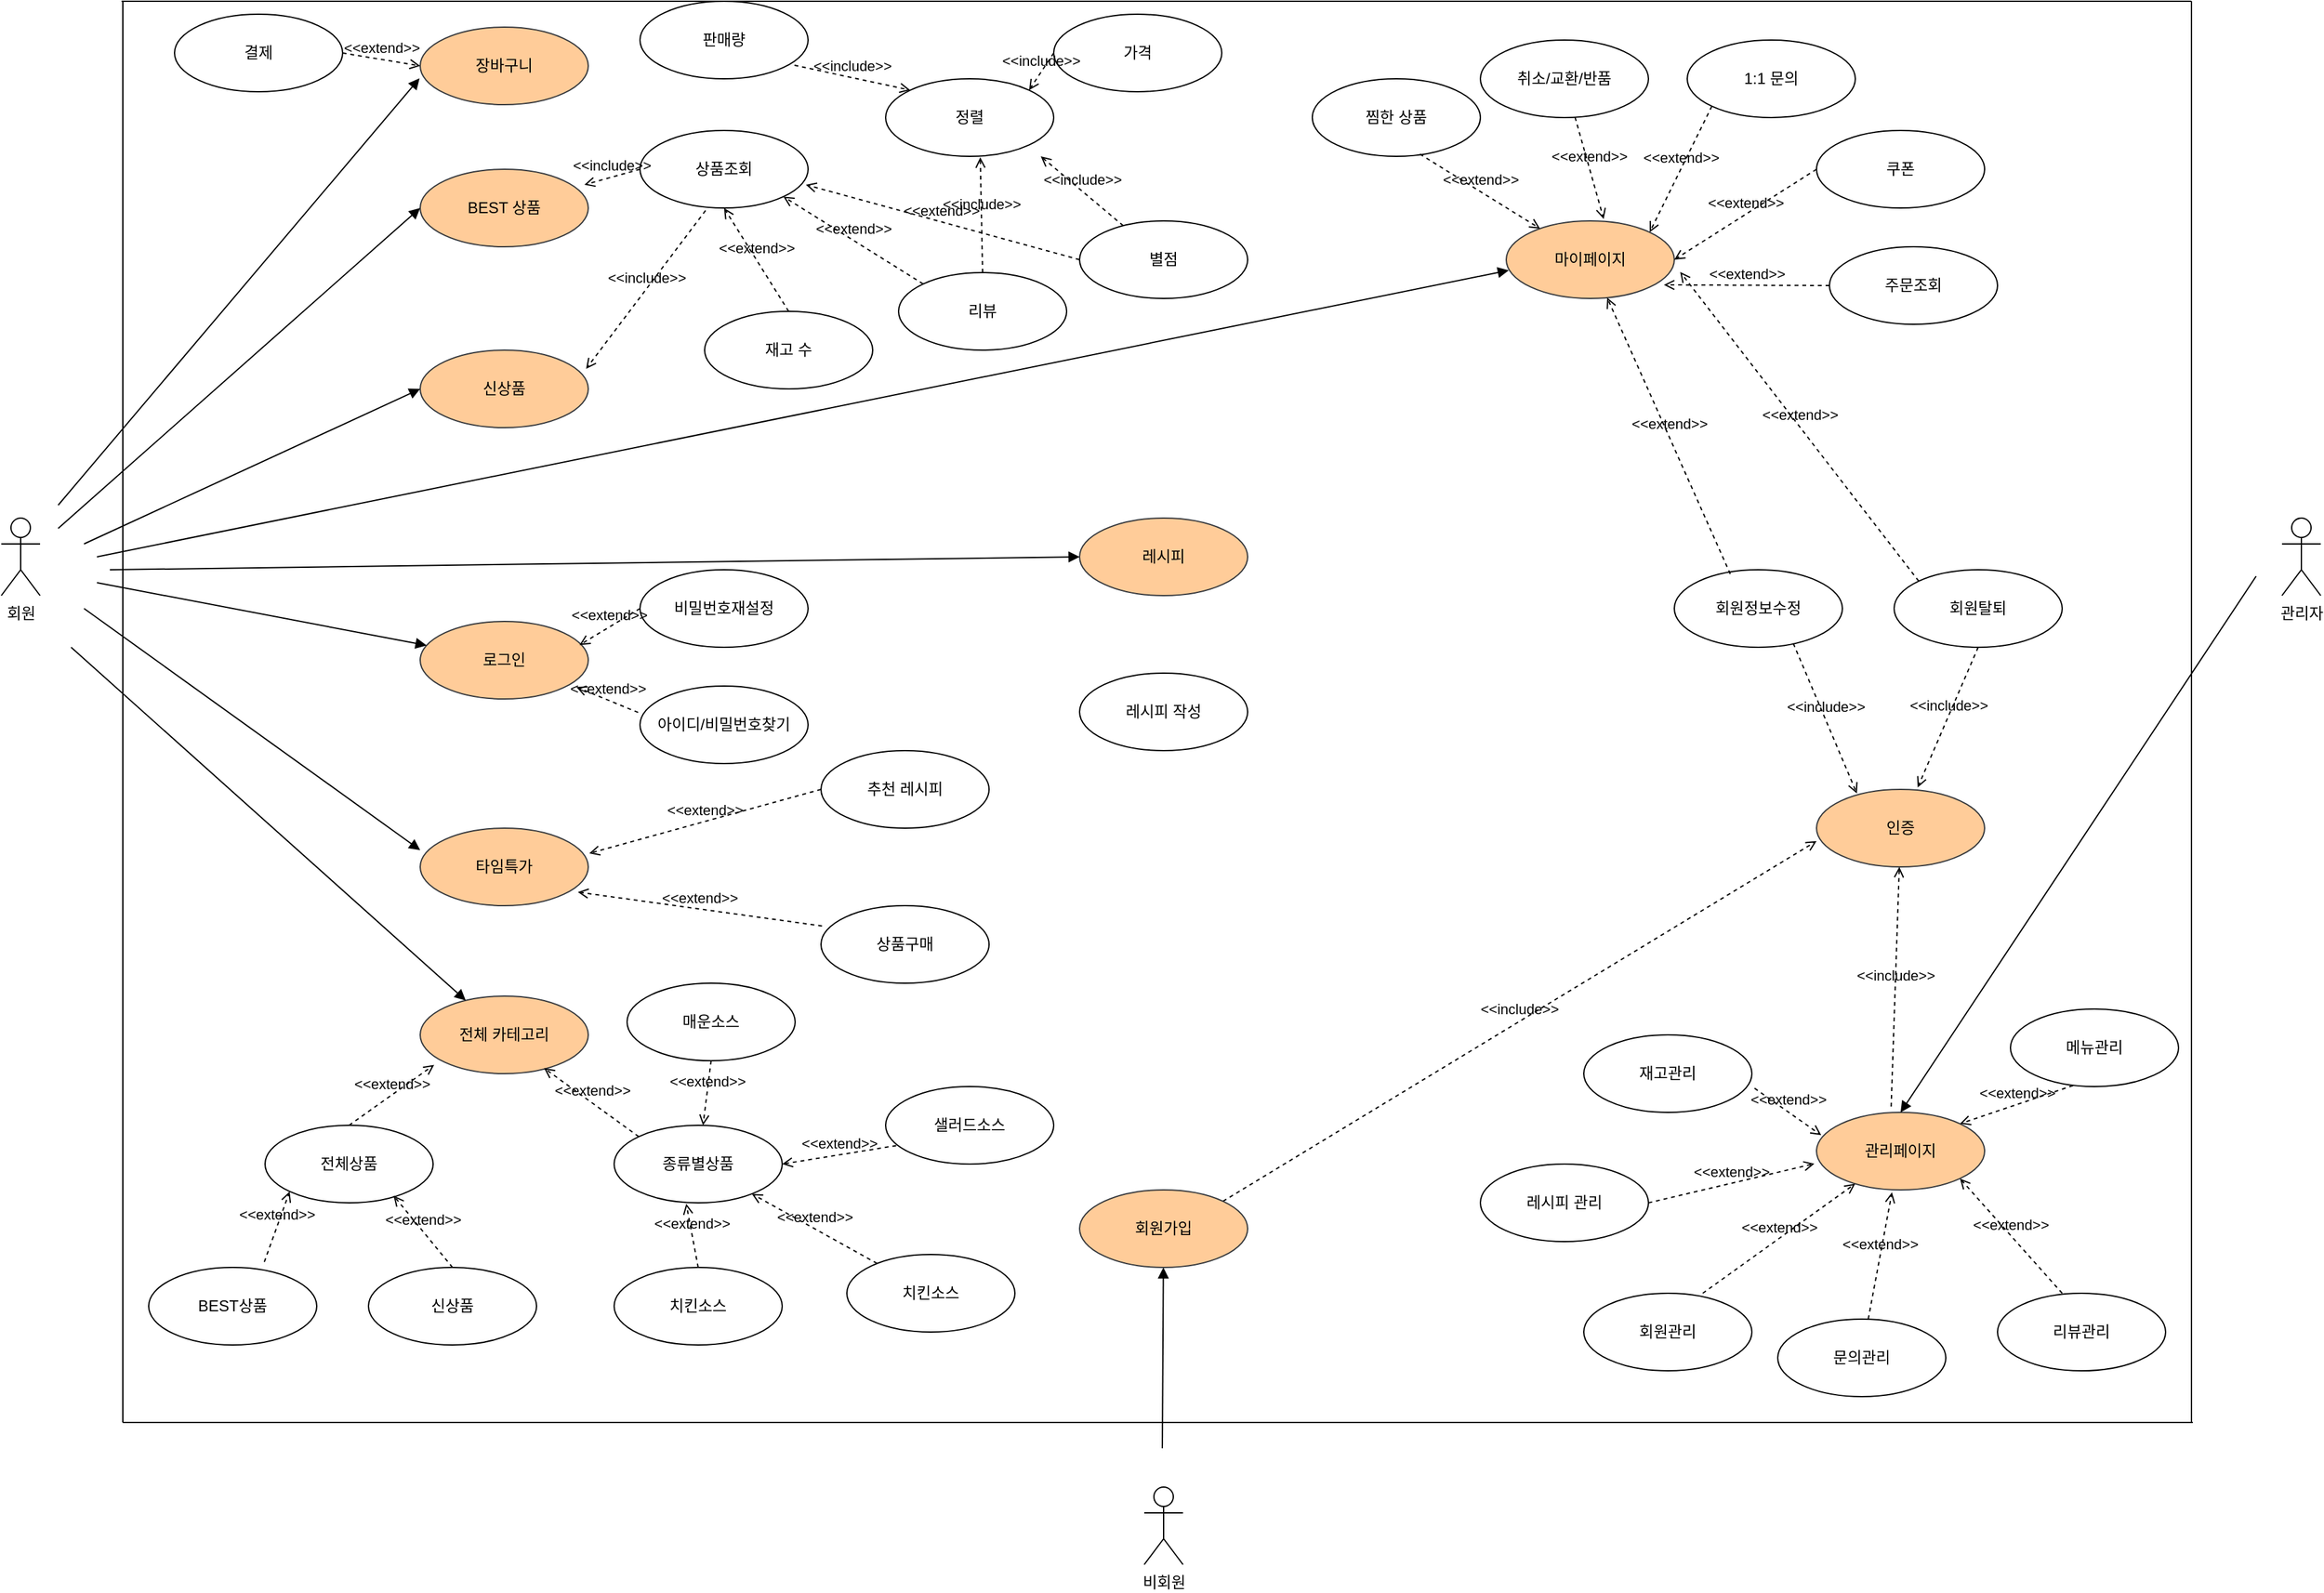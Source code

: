 <mxfile version="23.1.5" type="github">
  <diagram name="페이지-1" id="9ob2D2m0oYJiq9KtMYp7">
    <mxGraphModel dx="2093" dy="933" grid="1" gridSize="10" guides="1" tooltips="1" connect="1" arrows="1" fold="1" page="1" pageScale="1" pageWidth="2339" pageHeight="3300" math="0" shadow="0">
      <root>
        <mxCell id="0" />
        <mxCell id="1" parent="0" />
        <mxCell id="CmiY-KdzdTDGeGZKOpqu-1" value="회원&lt;div&gt;&lt;br/&gt;&lt;/div&gt;" style="shape=umlActor;verticalLabelPosition=bottom;verticalAlign=top;html=1;outlineConnect=0;" parent="1" vertex="1">
          <mxGeometry x="146" y="550" width="30" height="60" as="geometry" />
        </mxCell>
        <mxCell id="CmiY-KdzdTDGeGZKOpqu-4" value="관리자" style="shape=umlActor;verticalLabelPosition=bottom;verticalAlign=top;html=1;outlineConnect=0;" parent="1" vertex="1">
          <mxGeometry x="1910" y="550" width="30" height="60" as="geometry" />
        </mxCell>
        <mxCell id="CmiY-KdzdTDGeGZKOpqu-15" value="로그인" style="ellipse;whiteSpace=wrap;html=1;fillColor=#ffcc99;strokeColor=#36393d;" parent="1" vertex="1">
          <mxGeometry x="470" y="630" width="130" height="60" as="geometry" />
        </mxCell>
        <mxCell id="CmiY-KdzdTDGeGZKOpqu-17" value="타임특가" style="ellipse;whiteSpace=wrap;html=1;fillColor=#ffcc99;strokeColor=#36393d;" parent="1" vertex="1">
          <mxGeometry x="470" y="790" width="130" height="60" as="geometry" />
        </mxCell>
        <mxCell id="CmiY-KdzdTDGeGZKOpqu-18" value="전체 카테고리" style="ellipse;whiteSpace=wrap;html=1;fillColor=#ffcc99;strokeColor=#36393d;" parent="1" vertex="1">
          <mxGeometry x="470" y="920" width="130" height="60" as="geometry" />
        </mxCell>
        <mxCell id="CmiY-KdzdTDGeGZKOpqu-19" value="BEST 상품" style="ellipse;whiteSpace=wrap;html=1;fillColor=#ffcc99;strokeColor=#36393d;" parent="1" vertex="1">
          <mxGeometry x="470" y="280" width="130" height="60" as="geometry" />
        </mxCell>
        <mxCell id="CmiY-KdzdTDGeGZKOpqu-20" value="신상품" style="ellipse;whiteSpace=wrap;html=1;fillColor=#ffcc99;strokeColor=#36393d;" parent="1" vertex="1">
          <mxGeometry x="470" y="420" width="130" height="60" as="geometry" />
        </mxCell>
        <mxCell id="CmiY-KdzdTDGeGZKOpqu-23" value="아이디/비밀번호찾기" style="ellipse;whiteSpace=wrap;html=1;" parent="1" vertex="1">
          <mxGeometry x="640" y="680" width="130" height="60" as="geometry" />
        </mxCell>
        <mxCell id="CmiY-KdzdTDGeGZKOpqu-25" value="비밀번호재설정" style="ellipse;whiteSpace=wrap;html=1;" parent="1" vertex="1">
          <mxGeometry x="640" y="590" width="130" height="60" as="geometry" />
        </mxCell>
        <mxCell id="CmiY-KdzdTDGeGZKOpqu-29" value="" style="endArrow=none;html=1;rounded=0;" parent="1" edge="1">
          <mxGeometry width="50" height="50" relative="1" as="geometry">
            <mxPoint x="240" y="1250" as="sourcePoint" />
            <mxPoint x="240" y="150" as="targetPoint" />
          </mxGeometry>
        </mxCell>
        <mxCell id="CmiY-KdzdTDGeGZKOpqu-30" value="" style="endArrow=none;html=1;rounded=0;" parent="1" edge="1">
          <mxGeometry width="50" height="50" relative="1" as="geometry">
            <mxPoint x="239" y="150" as="sourcePoint" />
            <mxPoint x="1840" y="150" as="targetPoint" />
          </mxGeometry>
        </mxCell>
        <mxCell id="CmiY-KdzdTDGeGZKOpqu-31" value="" style="endArrow=none;html=1;rounded=0;" parent="1" edge="1">
          <mxGeometry width="50" height="50" relative="1" as="geometry">
            <mxPoint x="240" y="1250" as="sourcePoint" />
            <mxPoint x="1841" y="1250" as="targetPoint" />
          </mxGeometry>
        </mxCell>
        <mxCell id="CmiY-KdzdTDGeGZKOpqu-32" value="" style="endArrow=none;html=1;rounded=0;" parent="1" edge="1">
          <mxGeometry width="50" height="50" relative="1" as="geometry">
            <mxPoint x="1840" y="1250" as="sourcePoint" />
            <mxPoint x="1840" y="150" as="targetPoint" />
          </mxGeometry>
        </mxCell>
        <mxCell id="CmiY-KdzdTDGeGZKOpqu-44" value="" style="html=1;verticalAlign=bottom;labelBackgroundColor=none;endArrow=block;endFill=1;rounded=0;" parent="1" target="CmiY-KdzdTDGeGZKOpqu-15" edge="1">
          <mxGeometry width="160" relative="1" as="geometry">
            <mxPoint x="220" y="600" as="sourcePoint" />
            <mxPoint x="336" y="579.41" as="targetPoint" />
          </mxGeometry>
        </mxCell>
        <mxCell id="CmiY-KdzdTDGeGZKOpqu-45" value="&amp;lt;&amp;lt;extend&amp;gt;&amp;gt;" style="html=1;verticalAlign=bottom;labelBackgroundColor=none;endArrow=open;endFill=0;dashed=1;rounded=0;entryX=0.948;entryY=0.304;entryDx=0;entryDy=0;exitX=0;exitY=0.5;exitDx=0;exitDy=0;entryPerimeter=0;" parent="1" source="CmiY-KdzdTDGeGZKOpqu-25" target="CmiY-KdzdTDGeGZKOpqu-15" edge="1">
          <mxGeometry width="160" relative="1" as="geometry">
            <mxPoint x="730" y="560" as="sourcePoint" />
            <mxPoint x="600" y="450" as="targetPoint" />
          </mxGeometry>
        </mxCell>
        <mxCell id="CmiY-KdzdTDGeGZKOpqu-46" value="&amp;lt;&amp;lt;extend&amp;gt;&amp;gt;" style="html=1;verticalAlign=bottom;labelBackgroundColor=none;endArrow=open;endFill=0;dashed=1;rounded=0;exitX=-0.011;exitY=0.341;exitDx=0;exitDy=0;exitPerimeter=0;entryX=0.929;entryY=0.846;entryDx=0;entryDy=0;entryPerimeter=0;" parent="1" source="CmiY-KdzdTDGeGZKOpqu-23" target="CmiY-KdzdTDGeGZKOpqu-15" edge="1">
          <mxGeometry width="160" relative="1" as="geometry">
            <mxPoint x="770" y="610" as="sourcePoint" />
            <mxPoint x="600" y="600" as="targetPoint" />
          </mxGeometry>
        </mxCell>
        <mxCell id="CmiY-KdzdTDGeGZKOpqu-47" value="비회원" style="shape=umlActor;verticalLabelPosition=bottom;verticalAlign=top;html=1;outlineConnect=0;" parent="1" vertex="1">
          <mxGeometry x="1030" y="1300" width="30" height="60" as="geometry" />
        </mxCell>
        <mxCell id="CmiY-KdzdTDGeGZKOpqu-51" value="" style="html=1;verticalAlign=bottom;labelBackgroundColor=none;endArrow=block;endFill=1;rounded=0;" parent="1" edge="1" source="CmiY-KdzdTDGeGZKOpqu-14">
          <mxGeometry width="160" relative="1" as="geometry">
            <mxPoint x="1044" y="1270" as="sourcePoint" />
            <mxPoint x="1044" y="1080" as="targetPoint" />
          </mxGeometry>
        </mxCell>
        <mxCell id="CmiY-KdzdTDGeGZKOpqu-52" value="" style="html=1;verticalAlign=bottom;labelBackgroundColor=none;endArrow=block;endFill=1;rounded=0;" parent="1" target="CmiY-KdzdTDGeGZKOpqu-18" edge="1">
          <mxGeometry width="160" relative="1" as="geometry">
            <mxPoint x="200" y="650" as="sourcePoint" />
            <mxPoint x="400" y="610" as="targetPoint" />
          </mxGeometry>
        </mxCell>
        <mxCell id="CmiY-KdzdTDGeGZKOpqu-53" value="신상품" style="ellipse;whiteSpace=wrap;html=1;" parent="1" vertex="1">
          <mxGeometry x="430" y="1130" width="130" height="60" as="geometry" />
        </mxCell>
        <mxCell id="CmiY-KdzdTDGeGZKOpqu-55" value="종류별상품" style="ellipse;whiteSpace=wrap;html=1;" parent="1" vertex="1">
          <mxGeometry x="620" y="1020" width="130" height="60" as="geometry" />
        </mxCell>
        <mxCell id="CmiY-KdzdTDGeGZKOpqu-56" value="전체상품" style="ellipse;whiteSpace=wrap;html=1;" parent="1" vertex="1">
          <mxGeometry x="350" y="1020" width="130" height="60" as="geometry" />
        </mxCell>
        <mxCell id="CmiY-KdzdTDGeGZKOpqu-57" value="BEST상품" style="ellipse;whiteSpace=wrap;html=1;" parent="1" vertex="1">
          <mxGeometry x="260" y="1130" width="130" height="60" as="geometry" />
        </mxCell>
        <mxCell id="CmiY-KdzdTDGeGZKOpqu-69" value="매운소스" style="ellipse;whiteSpace=wrap;html=1;" parent="1" vertex="1">
          <mxGeometry x="630" y="910" width="130" height="60" as="geometry" />
        </mxCell>
        <mxCell id="CmiY-KdzdTDGeGZKOpqu-70" value="샐러드소스" style="ellipse;whiteSpace=wrap;html=1;" parent="1" vertex="1">
          <mxGeometry x="830" y="990" width="130" height="60" as="geometry" />
        </mxCell>
        <mxCell id="CmiY-KdzdTDGeGZKOpqu-71" value="치킨소스" style="ellipse;whiteSpace=wrap;html=1;" parent="1" vertex="1">
          <mxGeometry x="620" y="1130" width="130" height="60" as="geometry" />
        </mxCell>
        <mxCell id="CmiY-KdzdTDGeGZKOpqu-76" value="레시피" style="ellipse;whiteSpace=wrap;html=1;fillColor=#ffcc99;strokeColor=#36393d;" parent="1" vertex="1">
          <mxGeometry x="980" y="550" width="130" height="60" as="geometry" />
        </mxCell>
        <mxCell id="CmiY-KdzdTDGeGZKOpqu-77" value="장바구니" style="ellipse;whiteSpace=wrap;html=1;fillColor=#ffcc99;strokeColor=#36393d;" parent="1" vertex="1">
          <mxGeometry x="470" y="170" width="130" height="60" as="geometry" />
        </mxCell>
        <mxCell id="CmiY-KdzdTDGeGZKOpqu-78" value="관리페이지" style="ellipse;whiteSpace=wrap;html=1;fillColor=#ffcc99;strokeColor=#36393d;" parent="1" vertex="1">
          <mxGeometry x="1550" y="1010" width="130" height="60" as="geometry" />
        </mxCell>
        <mxCell id="CmiY-KdzdTDGeGZKOpqu-79" value="" style="html=1;verticalAlign=bottom;labelBackgroundColor=none;endArrow=block;endFill=1;rounded=0;entryX=-0.004;entryY=0.661;entryDx=0;entryDy=0;entryPerimeter=0;" parent="1" target="CmiY-KdzdTDGeGZKOpqu-77" edge="1">
          <mxGeometry width="160" relative="1" as="geometry">
            <mxPoint x="190" y="540" as="sourcePoint" />
            <mxPoint x="390" y="532" as="targetPoint" />
          </mxGeometry>
        </mxCell>
        <mxCell id="CmiY-KdzdTDGeGZKOpqu-80" value="결제" style="ellipse;whiteSpace=wrap;html=1;" parent="1" vertex="1">
          <mxGeometry x="280" y="160" width="130" height="60" as="geometry" />
        </mxCell>
        <mxCell id="CmiY-KdzdTDGeGZKOpqu-88" value="" style="html=1;verticalAlign=bottom;labelBackgroundColor=none;endArrow=block;endFill=1;rounded=0;entryX=0;entryY=0.5;entryDx=0;entryDy=0;" parent="1" target="CmiY-KdzdTDGeGZKOpqu-19" edge="1">
          <mxGeometry width="160" relative="1" as="geometry">
            <mxPoint x="190" y="558" as="sourcePoint" />
            <mxPoint x="390" y="550" as="targetPoint" />
          </mxGeometry>
        </mxCell>
        <mxCell id="CmiY-KdzdTDGeGZKOpqu-89" value="" style="html=1;verticalAlign=bottom;labelBackgroundColor=none;endArrow=block;endFill=1;rounded=0;entryX=0;entryY=0.5;entryDx=0;entryDy=0;" parent="1" target="CmiY-KdzdTDGeGZKOpqu-20" edge="1">
          <mxGeometry width="160" relative="1" as="geometry">
            <mxPoint x="210" y="570" as="sourcePoint" />
            <mxPoint x="990" y="640" as="targetPoint" />
          </mxGeometry>
        </mxCell>
        <mxCell id="CmiY-KdzdTDGeGZKOpqu-91" value="판매량" style="ellipse;whiteSpace=wrap;html=1;" parent="1" vertex="1">
          <mxGeometry x="640" y="150" width="130" height="60" as="geometry" />
        </mxCell>
        <mxCell id="CmiY-KdzdTDGeGZKOpqu-92" value="별점" style="ellipse;whiteSpace=wrap;html=1;" parent="1" vertex="1">
          <mxGeometry x="980" y="320" width="130" height="60" as="geometry" />
        </mxCell>
        <mxCell id="CmiY-KdzdTDGeGZKOpqu-93" value="리뷰" style="ellipse;whiteSpace=wrap;html=1;" parent="1" vertex="1">
          <mxGeometry x="840" y="360" width="130" height="60" as="geometry" />
        </mxCell>
        <mxCell id="CmiY-KdzdTDGeGZKOpqu-95" value="상품조회" style="ellipse;whiteSpace=wrap;html=1;" parent="1" vertex="1">
          <mxGeometry x="640" y="250" width="130" height="60" as="geometry" />
        </mxCell>
        <mxCell id="CmiY-KdzdTDGeGZKOpqu-112" value="상품구매" style="ellipse;whiteSpace=wrap;html=1;" parent="1" vertex="1">
          <mxGeometry x="780" y="850" width="130" height="60" as="geometry" />
        </mxCell>
        <mxCell id="CmiY-KdzdTDGeGZKOpqu-113" value="추천 레시피" style="ellipse;whiteSpace=wrap;html=1;" parent="1" vertex="1">
          <mxGeometry x="780" y="730" width="130" height="60" as="geometry" />
        </mxCell>
        <mxCell id="CmiY-KdzdTDGeGZKOpqu-115" value="&amp;lt;&amp;lt;extend&amp;gt;&amp;gt;" style="html=1;verticalAlign=bottom;labelBackgroundColor=none;endArrow=open;endFill=0;dashed=1;rounded=0;entryX=1.006;entryY=0.325;entryDx=0;entryDy=0;exitX=0;exitY=0.5;exitDx=0;exitDy=0;entryPerimeter=0;" parent="1" source="CmiY-KdzdTDGeGZKOpqu-113" target="CmiY-KdzdTDGeGZKOpqu-17" edge="1">
          <mxGeometry width="160" relative="1" as="geometry">
            <mxPoint x="1450" y="860" as="sourcePoint" />
            <mxPoint x="1610" y="860" as="targetPoint" />
          </mxGeometry>
        </mxCell>
        <mxCell id="CmiY-KdzdTDGeGZKOpqu-116" value="&amp;lt;&amp;lt;extend&amp;gt;&amp;gt;" style="html=1;verticalAlign=bottom;labelBackgroundColor=none;endArrow=open;endFill=0;dashed=1;rounded=0;entryX=0.938;entryY=0.825;entryDx=0;entryDy=0;exitX=0.006;exitY=0.262;exitDx=0;exitDy=0;entryPerimeter=0;exitPerimeter=0;" parent="1" source="CmiY-KdzdTDGeGZKOpqu-112" target="CmiY-KdzdTDGeGZKOpqu-17" edge="1">
          <mxGeometry width="160" relative="1" as="geometry">
            <mxPoint x="1340" y="920" as="sourcePoint" />
            <mxPoint x="1500" y="920" as="targetPoint" />
          </mxGeometry>
        </mxCell>
        <mxCell id="CmiY-KdzdTDGeGZKOpqu-117" value="" style="html=1;verticalAlign=bottom;labelBackgroundColor=none;endArrow=block;endFill=1;rounded=0;entryX=0;entryY=0.283;entryDx=0;entryDy=0;entryPerimeter=0;" parent="1" target="CmiY-KdzdTDGeGZKOpqu-17" edge="1">
          <mxGeometry width="160" relative="1" as="geometry">
            <mxPoint x="210" y="620" as="sourcePoint" />
            <mxPoint x="535" y="816" as="targetPoint" />
          </mxGeometry>
        </mxCell>
        <mxCell id="CmiY-KdzdTDGeGZKOpqu-118" value="마이페이지" style="ellipse;whiteSpace=wrap;html=1;fillColor=#ffcc99;strokeColor=#36393d;" parent="1" vertex="1">
          <mxGeometry x="1310" y="320" width="130" height="60" as="geometry" />
        </mxCell>
        <mxCell id="CmiY-KdzdTDGeGZKOpqu-119" value="찜한 상품" style="ellipse;whiteSpace=wrap;html=1;" parent="1" vertex="1">
          <mxGeometry x="1160" y="210" width="130" height="60" as="geometry" />
        </mxCell>
        <mxCell id="CmiY-KdzdTDGeGZKOpqu-120" value="회원정보수정" style="ellipse;whiteSpace=wrap;html=1;" parent="1" vertex="1">
          <mxGeometry x="1440" y="590" width="130" height="60" as="geometry" />
        </mxCell>
        <mxCell id="CmiY-KdzdTDGeGZKOpqu-121" value="회원탈퇴" style="ellipse;whiteSpace=wrap;html=1;" parent="1" vertex="1">
          <mxGeometry x="1610" y="590" width="130" height="60" as="geometry" />
        </mxCell>
        <mxCell id="CmiY-KdzdTDGeGZKOpqu-122" value="1:1 문의" style="ellipse;whiteSpace=wrap;html=1;" parent="1" vertex="1">
          <mxGeometry x="1450" y="180" width="130" height="60" as="geometry" />
        </mxCell>
        <mxCell id="CmiY-KdzdTDGeGZKOpqu-123" value="취소/교환/반품" style="ellipse;whiteSpace=wrap;html=1;" parent="1" vertex="1">
          <mxGeometry x="1290" y="180" width="130" height="60" as="geometry" />
        </mxCell>
        <mxCell id="CmiY-KdzdTDGeGZKOpqu-125" value="&amp;lt;&amp;lt;extend&amp;gt;&amp;gt;" style="html=1;verticalAlign=bottom;labelBackgroundColor=none;endArrow=open;endFill=0;dashed=1;rounded=0;exitX=0.333;exitY=0.054;exitDx=0;exitDy=0;exitPerimeter=0;" parent="1" source="CmiY-KdzdTDGeGZKOpqu-120" target="CmiY-KdzdTDGeGZKOpqu-118" edge="1">
          <mxGeometry width="160" relative="1" as="geometry">
            <mxPoint x="1550" y="319.52" as="sourcePoint" />
            <mxPoint x="1650" y="319.52" as="targetPoint" />
          </mxGeometry>
        </mxCell>
        <mxCell id="CmiY-KdzdTDGeGZKOpqu-127" value="&amp;lt;&amp;lt;extend&amp;gt;&amp;gt;" style="html=1;verticalAlign=bottom;labelBackgroundColor=none;endArrow=open;endFill=0;dashed=1;rounded=0;entryX=1.035;entryY=0.658;entryDx=0;entryDy=0;exitX=0;exitY=0;exitDx=0;exitDy=0;entryPerimeter=0;" parent="1" source="CmiY-KdzdTDGeGZKOpqu-121" target="CmiY-KdzdTDGeGZKOpqu-118" edge="1">
          <mxGeometry width="160" relative="1" as="geometry">
            <mxPoint x="1630" y="370" as="sourcePoint" />
            <mxPoint x="1730" y="370" as="targetPoint" />
          </mxGeometry>
        </mxCell>
        <mxCell id="CmiY-KdzdTDGeGZKOpqu-128" value="&amp;lt;&amp;lt;extend&amp;gt;&amp;gt;" style="html=1;verticalAlign=bottom;labelBackgroundColor=none;endArrow=open;endFill=0;dashed=1;rounded=0;entryX=1;entryY=0;entryDx=0;entryDy=0;exitX=0;exitY=1;exitDx=0;exitDy=0;" parent="1" source="CmiY-KdzdTDGeGZKOpqu-122" target="CmiY-KdzdTDGeGZKOpqu-118" edge="1">
          <mxGeometry width="160" relative="1" as="geometry">
            <mxPoint x="1700" y="320" as="sourcePoint" />
            <mxPoint x="1800" y="319.52" as="targetPoint" />
          </mxGeometry>
        </mxCell>
        <mxCell id="CmiY-KdzdTDGeGZKOpqu-129" value="&amp;lt;&amp;lt;extend&amp;gt;&amp;gt;" style="html=1;verticalAlign=bottom;labelBackgroundColor=none;endArrow=open;endFill=0;dashed=1;rounded=0;exitX=0.64;exitY=0.971;exitDx=0;exitDy=0;exitPerimeter=0;" parent="1" source="CmiY-KdzdTDGeGZKOpqu-119" target="CmiY-KdzdTDGeGZKOpqu-118" edge="1">
          <mxGeometry x="0.009" width="160" relative="1" as="geometry">
            <mxPoint x="1300" y="200" as="sourcePoint" />
            <mxPoint x="1630" y="210" as="targetPoint" />
            <mxPoint as="offset" />
          </mxGeometry>
        </mxCell>
        <mxCell id="CmiY-KdzdTDGeGZKOpqu-130" value="&amp;lt;&amp;lt;extend&amp;gt;&amp;gt;" style="html=1;verticalAlign=bottom;labelBackgroundColor=none;endArrow=open;endFill=0;dashed=1;rounded=0;entryX=0.58;entryY=-0.024;entryDx=0;entryDy=0;entryPerimeter=0;" parent="1" target="CmiY-KdzdTDGeGZKOpqu-118" edge="1" source="CmiY-KdzdTDGeGZKOpqu-123">
          <mxGeometry width="160" relative="1" as="geometry">
            <mxPoint x="1670" y="189.52" as="sourcePoint" />
            <mxPoint x="1770" y="189.52" as="targetPoint" />
          </mxGeometry>
        </mxCell>
        <mxCell id="CmiY-KdzdTDGeGZKOpqu-131" value="인증" style="ellipse;whiteSpace=wrap;html=1;fillColor=#ffcc99;strokeColor=#36393d;" parent="1" vertex="1">
          <mxGeometry x="1550" y="760" width="130" height="60" as="geometry" />
        </mxCell>
        <mxCell id="CmiY-KdzdTDGeGZKOpqu-132" value="&amp;lt;&amp;lt;include&amp;gt;&amp;gt;" style="html=1;verticalAlign=bottom;labelBackgroundColor=none;endArrow=open;endFill=0;dashed=1;rounded=0;entryX=0;entryY=0.667;entryDx=0;entryDy=0;entryPerimeter=0;exitX=1;exitY=0;exitDx=0;exitDy=0;" parent="1" target="CmiY-KdzdTDGeGZKOpqu-131" edge="1" source="CmiY-KdzdTDGeGZKOpqu-14">
          <mxGeometry width="160" relative="1" as="geometry">
            <mxPoint x="1110" y="1038.82" as="sourcePoint" />
            <mxPoint x="1270" y="1038.82" as="targetPoint" />
          </mxGeometry>
        </mxCell>
        <mxCell id="CmiY-KdzdTDGeGZKOpqu-133" value="&amp;lt;&amp;lt;include&amp;gt;&amp;gt;" style="html=1;verticalAlign=bottom;labelBackgroundColor=none;endArrow=open;endFill=0;dashed=1;rounded=0;exitX=0.708;exitY=0.95;exitDx=0;exitDy=0;entryX=0.24;entryY=0.053;entryDx=0;entryDy=0;entryPerimeter=0;exitPerimeter=0;" parent="1" source="CmiY-KdzdTDGeGZKOpqu-120" target="CmiY-KdzdTDGeGZKOpqu-131" edge="1">
          <mxGeometry x="0.0" width="160" relative="1" as="geometry">
            <mxPoint x="1590" y="590" as="sourcePoint" />
            <mxPoint x="1570" y="580" as="targetPoint" />
            <mxPoint as="offset" />
          </mxGeometry>
        </mxCell>
        <mxCell id="CmiY-KdzdTDGeGZKOpqu-134" value="&amp;lt;&amp;lt;include&amp;gt;&amp;gt;" style="html=1;verticalAlign=bottom;labelBackgroundColor=none;endArrow=open;endFill=0;dashed=1;rounded=0;exitX=0.5;exitY=1;exitDx=0;exitDy=0;entryX=0.602;entryY=-0.025;entryDx=0;entryDy=0;entryPerimeter=0;" parent="1" source="CmiY-KdzdTDGeGZKOpqu-121" target="CmiY-KdzdTDGeGZKOpqu-131" edge="1">
          <mxGeometry width="160" relative="1" as="geometry">
            <mxPoint x="1560" y="920" as="sourcePoint" />
            <mxPoint x="1570" y="580" as="targetPoint" />
          </mxGeometry>
        </mxCell>
        <mxCell id="CmiY-KdzdTDGeGZKOpqu-135" value="&amp;lt;&amp;lt;include&amp;gt;&amp;gt;" style="html=1;verticalAlign=bottom;labelBackgroundColor=none;endArrow=open;endFill=0;dashed=1;rounded=0;exitX=0.444;exitY=-0.075;exitDx=0;exitDy=0;exitPerimeter=0;" parent="1" source="CmiY-KdzdTDGeGZKOpqu-78" target="CmiY-KdzdTDGeGZKOpqu-131" edge="1">
          <mxGeometry width="160" relative="1" as="geometry">
            <mxPoint x="1507" y="916" as="sourcePoint" />
            <mxPoint x="1450" y="1164" as="targetPoint" />
          </mxGeometry>
        </mxCell>
        <mxCell id="CmiY-KdzdTDGeGZKOpqu-138" value="레시피 작성" style="ellipse;whiteSpace=wrap;html=1;" parent="1" vertex="1">
          <mxGeometry x="980" y="670" width="130" height="60" as="geometry" />
        </mxCell>
        <mxCell id="CmiY-KdzdTDGeGZKOpqu-139" value="회원관리" style="ellipse;whiteSpace=wrap;html=1;" parent="1" vertex="1">
          <mxGeometry x="1370" y="1150" width="130" height="60" as="geometry" />
        </mxCell>
        <mxCell id="CmiY-KdzdTDGeGZKOpqu-143" value="문의관리" style="ellipse;whiteSpace=wrap;html=1;" parent="1" vertex="1">
          <mxGeometry x="1520" y="1170" width="130" height="60" as="geometry" />
        </mxCell>
        <mxCell id="CmiY-KdzdTDGeGZKOpqu-144" value="레시피 관리" style="ellipse;whiteSpace=wrap;html=1;" parent="1" vertex="1">
          <mxGeometry x="1290" y="1050" width="130" height="60" as="geometry" />
        </mxCell>
        <mxCell id="CmiY-KdzdTDGeGZKOpqu-145" value="리뷰관리" style="ellipse;whiteSpace=wrap;html=1;" parent="1" vertex="1">
          <mxGeometry x="1690" y="1150" width="130" height="60" as="geometry" />
        </mxCell>
        <mxCell id="CmiY-KdzdTDGeGZKOpqu-146" value="메뉴관리" style="ellipse;whiteSpace=wrap;html=1;" parent="1" vertex="1">
          <mxGeometry x="1700" y="930" width="130" height="60" as="geometry" />
        </mxCell>
        <mxCell id="CmiY-KdzdTDGeGZKOpqu-147" value="재고관리" style="ellipse;whiteSpace=wrap;html=1;" parent="1" vertex="1">
          <mxGeometry x="1370" y="950" width="130" height="60" as="geometry" />
        </mxCell>
        <mxCell id="CmiY-KdzdTDGeGZKOpqu-151" value="&amp;lt;&amp;lt;extend&amp;gt;&amp;gt;" style="html=1;verticalAlign=bottom;labelBackgroundColor=none;endArrow=open;endFill=0;dashed=1;rounded=0;entryX=0.028;entryY=0.294;entryDx=0;entryDy=0;exitX=1.016;exitY=0.689;exitDx=0;exitDy=0;exitPerimeter=0;entryPerimeter=0;" parent="1" source="CmiY-KdzdTDGeGZKOpqu-147" target="CmiY-KdzdTDGeGZKOpqu-78" edge="1">
          <mxGeometry width="160" relative="1" as="geometry">
            <mxPoint x="1570" y="1000" as="sourcePoint" />
            <mxPoint x="1610" y="900" as="targetPoint" />
          </mxGeometry>
        </mxCell>
        <mxCell id="CmiY-KdzdTDGeGZKOpqu-153" value="&amp;lt;&amp;lt;extend&amp;gt;&amp;gt;" style="html=1;verticalAlign=bottom;labelBackgroundColor=none;endArrow=open;endFill=0;dashed=1;rounded=0;entryX=-0.013;entryY=0.662;entryDx=0;entryDy=0;entryPerimeter=0;exitX=1;exitY=0.5;exitDx=0;exitDy=0;" parent="1" source="CmiY-KdzdTDGeGZKOpqu-144" target="CmiY-KdzdTDGeGZKOpqu-78" edge="1">
          <mxGeometry width="160" relative="1" as="geometry">
            <mxPoint x="1450" y="1080" as="sourcePoint" />
            <mxPoint x="1460" y="980" as="targetPoint" />
          </mxGeometry>
        </mxCell>
        <mxCell id="CmiY-KdzdTDGeGZKOpqu-155" value="&amp;lt;&amp;lt;extend&amp;gt;&amp;gt;" style="html=1;verticalAlign=bottom;labelBackgroundColor=none;endArrow=open;endFill=0;dashed=1;rounded=0;exitX=1;exitY=0.5;exitDx=0;exitDy=0;" parent="1" target="CmiY-KdzdTDGeGZKOpqu-78" edge="1">
          <mxGeometry width="160" relative="1" as="geometry">
            <mxPoint x="1462" y="1150" as="sourcePoint" />
            <mxPoint x="1620" y="1120" as="targetPoint" />
          </mxGeometry>
        </mxCell>
        <mxCell id="CmiY-KdzdTDGeGZKOpqu-156" value="&amp;lt;&amp;lt;extend&amp;gt;&amp;gt;" style="html=1;verticalAlign=bottom;labelBackgroundColor=none;endArrow=open;endFill=0;dashed=1;rounded=0;entryX=0.449;entryY=1.031;entryDx=0;entryDy=0;entryPerimeter=0;exitX=1;exitY=0.5;exitDx=0;exitDy=0;" parent="1" target="CmiY-KdzdTDGeGZKOpqu-78" edge="1">
          <mxGeometry width="160" relative="1" as="geometry">
            <mxPoint x="1590" y="1170" as="sourcePoint" />
            <mxPoint x="1748" y="1140" as="targetPoint" />
          </mxGeometry>
        </mxCell>
        <mxCell id="CmiY-KdzdTDGeGZKOpqu-157" value="&amp;lt;&amp;lt;extend&amp;gt;&amp;gt;" style="html=1;verticalAlign=bottom;labelBackgroundColor=none;endArrow=open;endFill=0;dashed=1;rounded=0;entryX=1;entryY=1;entryDx=0;entryDy=0;exitX=1;exitY=0.5;exitDx=0;exitDy=0;" parent="1" target="CmiY-KdzdTDGeGZKOpqu-78" edge="1">
          <mxGeometry width="160" relative="1" as="geometry">
            <mxPoint x="1740" y="1150" as="sourcePoint" />
            <mxPoint x="1898" y="1120" as="targetPoint" />
          </mxGeometry>
        </mxCell>
        <mxCell id="CmiY-KdzdTDGeGZKOpqu-158" value="&amp;lt;&amp;lt;extend&amp;gt;&amp;gt;" style="html=1;verticalAlign=bottom;labelBackgroundColor=none;endArrow=open;endFill=0;dashed=1;rounded=0;entryX=1;entryY=0;entryDx=0;entryDy=0;exitX=0.372;exitY=0.987;exitDx=0;exitDy=0;exitPerimeter=0;" parent="1" source="CmiY-KdzdTDGeGZKOpqu-146" target="CmiY-KdzdTDGeGZKOpqu-78" edge="1">
          <mxGeometry width="160" relative="1" as="geometry">
            <mxPoint x="1750" y="950" as="sourcePoint" />
            <mxPoint x="1908" y="920" as="targetPoint" />
          </mxGeometry>
        </mxCell>
        <mxCell id="CmiY-KdzdTDGeGZKOpqu-159" value="" style="html=1;verticalAlign=bottom;labelBackgroundColor=none;endArrow=block;endFill=1;rounded=0;entryX=0.5;entryY=0;entryDx=0;entryDy=0;" parent="1" target="CmiY-KdzdTDGeGZKOpqu-78" edge="1">
          <mxGeometry width="160" relative="1" as="geometry">
            <mxPoint x="1890" y="595" as="sourcePoint" />
            <mxPoint x="1730" y="685" as="targetPoint" />
          </mxGeometry>
        </mxCell>
        <mxCell id="QyeWWSXUyC7ifUGRTgN5-3" value="치킨소스" style="ellipse;whiteSpace=wrap;html=1;" vertex="1" parent="1">
          <mxGeometry x="800" y="1120" width="130" height="60" as="geometry" />
        </mxCell>
        <mxCell id="QyeWWSXUyC7ifUGRTgN5-7" value="&amp;lt;&amp;lt;extend&amp;gt;&amp;gt;" style="html=1;verticalAlign=bottom;labelBackgroundColor=none;endArrow=open;endFill=0;dashed=1;rounded=0;exitX=0.5;exitY=0;exitDx=0;exitDy=0;entryX=0.765;entryY=0.908;entryDx=0;entryDy=0;entryPerimeter=0;" edge="1" parent="1" source="CmiY-KdzdTDGeGZKOpqu-53" target="CmiY-KdzdTDGeGZKOpqu-56">
          <mxGeometry width="160" relative="1" as="geometry">
            <mxPoint x="469" y="1020" as="sourcePoint" />
            <mxPoint x="481" y="1001" as="targetPoint" />
          </mxGeometry>
        </mxCell>
        <mxCell id="QyeWWSXUyC7ifUGRTgN5-8" value="&amp;lt;&amp;lt;extend&amp;gt;&amp;gt;" style="html=1;verticalAlign=bottom;labelBackgroundColor=none;endArrow=open;endFill=0;dashed=1;rounded=0;entryX=0;entryY=1;entryDx=0;entryDy=0;exitX=0.688;exitY=-0.071;exitDx=0;exitDy=0;exitPerimeter=0;" edge="1" parent="1" source="CmiY-KdzdTDGeGZKOpqu-57" target="CmiY-KdzdTDGeGZKOpqu-56">
          <mxGeometry width="160" relative="1" as="geometry">
            <mxPoint x="300" y="970" as="sourcePoint" />
            <mxPoint x="210" y="790" as="targetPoint" />
          </mxGeometry>
        </mxCell>
        <mxCell id="QyeWWSXUyC7ifUGRTgN5-9" value="&amp;lt;&amp;lt;extend&amp;gt;&amp;gt;" style="html=1;verticalAlign=bottom;labelBackgroundColor=none;endArrow=open;endFill=0;dashed=1;rounded=0;exitX=0.5;exitY=0;exitDx=0;exitDy=0;entryX=0.083;entryY=0.887;entryDx=0;entryDy=0;entryPerimeter=0;" edge="1" parent="1" source="CmiY-KdzdTDGeGZKOpqu-56" target="CmiY-KdzdTDGeGZKOpqu-18">
          <mxGeometry width="160" relative="1" as="geometry">
            <mxPoint x="449" y="1015" as="sourcePoint" />
            <mxPoint x="470" y="870" as="targetPoint" />
          </mxGeometry>
        </mxCell>
        <mxCell id="QyeWWSXUyC7ifUGRTgN5-10" value="&amp;lt;&amp;lt;extend&amp;gt;&amp;gt;" style="html=1;verticalAlign=bottom;labelBackgroundColor=none;endArrow=open;endFill=0;dashed=1;rounded=0;entryX=0.737;entryY=0.929;entryDx=0;entryDy=0;exitX=0;exitY=0;exitDx=0;exitDy=0;entryPerimeter=0;" edge="1" parent="1" source="CmiY-KdzdTDGeGZKOpqu-55" target="CmiY-KdzdTDGeGZKOpqu-18">
          <mxGeometry width="160" relative="1" as="geometry">
            <mxPoint x="740" y="970" as="sourcePoint" />
            <mxPoint x="511" y="940" as="targetPoint" />
          </mxGeometry>
        </mxCell>
        <mxCell id="QyeWWSXUyC7ifUGRTgN5-11" value="&amp;lt;&amp;lt;extend&amp;gt;&amp;gt;" style="html=1;verticalAlign=bottom;labelBackgroundColor=none;endArrow=open;endFill=0;dashed=1;rounded=0;entryX=0.429;entryY=1.012;entryDx=0;entryDy=0;exitX=0.5;exitY=0;exitDx=0;exitDy=0;entryPerimeter=0;" edge="1" parent="1" source="CmiY-KdzdTDGeGZKOpqu-71" target="CmiY-KdzdTDGeGZKOpqu-55">
          <mxGeometry width="160" relative="1" as="geometry">
            <mxPoint x="740" y="980" as="sourcePoint" />
            <mxPoint x="511" y="950" as="targetPoint" />
          </mxGeometry>
        </mxCell>
        <mxCell id="QyeWWSXUyC7ifUGRTgN5-12" value="&amp;lt;&amp;lt;extend&amp;gt;&amp;gt;" style="html=1;verticalAlign=bottom;labelBackgroundColor=none;endArrow=open;endFill=0;dashed=1;rounded=0;exitX=0.5;exitY=1;exitDx=0;exitDy=0;" edge="1" parent="1" source="CmiY-KdzdTDGeGZKOpqu-69" target="CmiY-KdzdTDGeGZKOpqu-55">
          <mxGeometry width="160" relative="1" as="geometry">
            <mxPoint x="769" y="820" as="sourcePoint" />
            <mxPoint x="540" y="790" as="targetPoint" />
          </mxGeometry>
        </mxCell>
        <mxCell id="QyeWWSXUyC7ifUGRTgN5-14" value="&amp;lt;&amp;lt;extend&amp;gt;&amp;gt;" style="html=1;verticalAlign=bottom;labelBackgroundColor=none;endArrow=open;endFill=0;dashed=1;rounded=0;" edge="1" parent="1" source="QyeWWSXUyC7ifUGRTgN5-3" target="CmiY-KdzdTDGeGZKOpqu-55">
          <mxGeometry width="160" relative="1" as="geometry">
            <mxPoint x="899" y="700" as="sourcePoint" />
            <mxPoint x="670" y="670" as="targetPoint" />
          </mxGeometry>
        </mxCell>
        <mxCell id="QyeWWSXUyC7ifUGRTgN5-15" value="&amp;lt;&amp;lt;extend&amp;gt;&amp;gt;" style="html=1;verticalAlign=bottom;labelBackgroundColor=none;endArrow=open;endFill=0;dashed=1;rounded=0;exitX=0.063;exitY=0.762;exitDx=0;exitDy=0;exitPerimeter=0;entryX=1;entryY=0.5;entryDx=0;entryDy=0;" edge="1" parent="1" source="CmiY-KdzdTDGeGZKOpqu-70" target="CmiY-KdzdTDGeGZKOpqu-55">
          <mxGeometry width="160" relative="1" as="geometry">
            <mxPoint x="813" y="886.5" as="sourcePoint" />
            <mxPoint x="750" y="893.5" as="targetPoint" />
          </mxGeometry>
        </mxCell>
        <mxCell id="QyeWWSXUyC7ifUGRTgN5-16" value="" style="html=1;verticalAlign=bottom;labelBackgroundColor=none;endArrow=block;endFill=1;rounded=0;" edge="1" parent="1" target="CmiY-KdzdTDGeGZKOpqu-14">
          <mxGeometry width="160" relative="1" as="geometry">
            <mxPoint x="1044" y="1270" as="sourcePoint" />
            <mxPoint x="1044" y="1080" as="targetPoint" />
          </mxGeometry>
        </mxCell>
        <mxCell id="CmiY-KdzdTDGeGZKOpqu-14" value="회원가입" style="ellipse;whiteSpace=wrap;html=1;fillColor=#ffcc99;strokeColor=#36393d;" parent="1" vertex="1">
          <mxGeometry x="980" y="1070" width="130" height="60" as="geometry" />
        </mxCell>
        <mxCell id="QyeWWSXUyC7ifUGRTgN5-18" value="" style="html=1;verticalAlign=bottom;labelBackgroundColor=none;endArrow=block;endFill=1;rounded=0;entryX=0.015;entryY=0.637;entryDx=0;entryDy=0;entryPerimeter=0;" edge="1" parent="1" target="CmiY-KdzdTDGeGZKOpqu-118">
          <mxGeometry width="160" relative="1" as="geometry">
            <mxPoint x="220" y="580" as="sourcePoint" />
            <mxPoint x="1230" y="370" as="targetPoint" />
          </mxGeometry>
        </mxCell>
        <mxCell id="QyeWWSXUyC7ifUGRTgN5-19" value="&amp;lt;&amp;lt;extend&amp;gt;&amp;gt;" style="html=1;verticalAlign=bottom;labelBackgroundColor=none;endArrow=open;endFill=0;dashed=1;rounded=0;entryX=0;entryY=0.5;entryDx=0;entryDy=0;exitX=1;exitY=0.5;exitDx=0;exitDy=0;" edge="1" parent="1" source="CmiY-KdzdTDGeGZKOpqu-80" target="CmiY-KdzdTDGeGZKOpqu-77">
          <mxGeometry width="160" relative="1" as="geometry">
            <mxPoint x="579" y="250" as="sourcePoint" />
            <mxPoint x="431" y="340" as="targetPoint" />
          </mxGeometry>
        </mxCell>
        <mxCell id="QyeWWSXUyC7ifUGRTgN5-22" value="&amp;lt;&amp;lt;include&amp;gt;&amp;gt;" style="html=1;verticalAlign=bottom;labelBackgroundColor=none;endArrow=open;endFill=0;dashed=1;rounded=0;exitX=0;exitY=0.5;exitDx=0;exitDy=0;entryX=0.977;entryY=0.2;entryDx=0;entryDy=0;entryPerimeter=0;" edge="1" parent="1" source="CmiY-KdzdTDGeGZKOpqu-95" target="CmiY-KdzdTDGeGZKOpqu-19">
          <mxGeometry x="0.0" width="160" relative="1" as="geometry">
            <mxPoint x="660" y="250" as="sourcePoint" />
            <mxPoint x="726" y="573" as="targetPoint" />
            <mxPoint as="offset" />
          </mxGeometry>
        </mxCell>
        <mxCell id="QyeWWSXUyC7ifUGRTgN5-23" value="&amp;lt;&amp;lt;extend&amp;gt;&amp;gt;" style="html=1;verticalAlign=bottom;labelBackgroundColor=none;endArrow=open;endFill=0;dashed=1;rounded=0;entryX=0.987;entryY=0.7;entryDx=0;entryDy=0;entryPerimeter=0;exitX=0;exitY=0.5;exitDx=0;exitDy=0;" edge="1" parent="1" source="CmiY-KdzdTDGeGZKOpqu-92" target="CmiY-KdzdTDGeGZKOpqu-95">
          <mxGeometry x="0.009" width="160" relative="1" as="geometry">
            <mxPoint x="920" y="220" as="sourcePoint" />
            <mxPoint x="832" y="260" as="targetPoint" />
            <mxPoint as="offset" />
          </mxGeometry>
        </mxCell>
        <mxCell id="QyeWWSXUyC7ifUGRTgN5-25" value="가격" style="ellipse;whiteSpace=wrap;html=1;" vertex="1" parent="1">
          <mxGeometry x="960" y="160" width="130" height="60" as="geometry" />
        </mxCell>
        <mxCell id="QyeWWSXUyC7ifUGRTgN5-28" value="&amp;lt;&amp;lt;extend&amp;gt;&amp;gt;" style="html=1;verticalAlign=bottom;labelBackgroundColor=none;endArrow=open;endFill=0;dashed=1;rounded=0;entryX=1;entryY=1;entryDx=0;entryDy=0;exitX=0;exitY=0;exitDx=0;exitDy=0;" edge="1" parent="1" source="CmiY-KdzdTDGeGZKOpqu-93" target="CmiY-KdzdTDGeGZKOpqu-95">
          <mxGeometry x="0.005" width="160" relative="1" as="geometry">
            <mxPoint x="960" y="300" as="sourcePoint" />
            <mxPoint x="860" y="320" as="targetPoint" />
            <mxPoint as="offset" />
          </mxGeometry>
        </mxCell>
        <mxCell id="QyeWWSXUyC7ifUGRTgN5-30" value="&amp;lt;&amp;lt;include&amp;gt;&amp;gt;" style="html=1;verticalAlign=bottom;labelBackgroundColor=none;endArrow=open;endFill=0;dashed=1;rounded=0;exitX=0.39;exitY=1.033;exitDx=0;exitDy=0;entryX=0.987;entryY=0.242;entryDx=0;entryDy=0;exitPerimeter=0;entryPerimeter=0;" edge="1" parent="1" source="CmiY-KdzdTDGeGZKOpqu-95" target="CmiY-KdzdTDGeGZKOpqu-20">
          <mxGeometry x="0.0" width="160" relative="1" as="geometry">
            <mxPoint x="801.5" y="338" as="sourcePoint" />
            <mxPoint x="688.5" y="380" as="targetPoint" />
            <mxPoint as="offset" />
          </mxGeometry>
        </mxCell>
        <mxCell id="QyeWWSXUyC7ifUGRTgN5-31" value="" style="html=1;verticalAlign=bottom;labelBackgroundColor=none;endArrow=block;endFill=1;rounded=0;entryX=0;entryY=0.5;entryDx=0;entryDy=0;" edge="1" parent="1" target="CmiY-KdzdTDGeGZKOpqu-76">
          <mxGeometry width="160" relative="1" as="geometry">
            <mxPoint x="230" y="590" as="sourcePoint" />
            <mxPoint x="1010" y="530" as="targetPoint" />
          </mxGeometry>
        </mxCell>
        <mxCell id="QyeWWSXUyC7ifUGRTgN5-34" value="&amp;lt;&amp;lt;extend&amp;gt;&amp;gt;" style="html=1;verticalAlign=bottom;labelBackgroundColor=none;endArrow=open;endFill=0;dashed=1;rounded=0;entryX=1;entryY=0.5;entryDx=0;entryDy=0;exitX=0;exitY=0.5;exitDx=0;exitDy=0;" edge="1" parent="1" source="QyeWWSXUyC7ifUGRTgN5-37" target="CmiY-KdzdTDGeGZKOpqu-118">
          <mxGeometry width="160" relative="1" as="geometry">
            <mxPoint x="1530" y="280" as="sourcePoint" />
            <mxPoint x="1446" y="348" as="targetPoint" />
          </mxGeometry>
        </mxCell>
        <mxCell id="QyeWWSXUyC7ifUGRTgN5-35" value="주문조회" style="ellipse;whiteSpace=wrap;html=1;" vertex="1" parent="1">
          <mxGeometry x="1560" y="340" width="130" height="60" as="geometry" />
        </mxCell>
        <mxCell id="QyeWWSXUyC7ifUGRTgN5-36" value="&amp;lt;&amp;lt;extend&amp;gt;&amp;gt;" style="html=1;verticalAlign=bottom;labelBackgroundColor=none;endArrow=open;endFill=0;dashed=1;rounded=0;entryX=0.938;entryY=0.825;entryDx=0;entryDy=0;exitX=0;exitY=0.5;exitDx=0;exitDy=0;entryPerimeter=0;" edge="1" parent="1" source="QyeWWSXUyC7ifUGRTgN5-35" target="CmiY-KdzdTDGeGZKOpqu-118">
          <mxGeometry width="160" relative="1" as="geometry">
            <mxPoint x="1550" y="340" as="sourcePoint" />
            <mxPoint x="1460" y="410" as="targetPoint" />
          </mxGeometry>
        </mxCell>
        <mxCell id="QyeWWSXUyC7ifUGRTgN5-37" value="쿠폰" style="ellipse;whiteSpace=wrap;html=1;" vertex="1" parent="1">
          <mxGeometry x="1550" y="250" width="130" height="60" as="geometry" />
        </mxCell>
        <mxCell id="QyeWWSXUyC7ifUGRTgN5-38" value="재고 수" style="ellipse;whiteSpace=wrap;html=1;" vertex="1" parent="1">
          <mxGeometry x="690" y="390" width="130" height="60" as="geometry" />
        </mxCell>
        <mxCell id="QyeWWSXUyC7ifUGRTgN5-39" value="&amp;lt;&amp;lt;extend&amp;gt;&amp;gt;" style="html=1;verticalAlign=bottom;labelBackgroundColor=none;endArrow=open;endFill=0;dashed=1;rounded=0;entryX=0.5;entryY=1;entryDx=0;entryDy=0;exitX=0.5;exitY=0;exitDx=0;exitDy=0;" edge="1" parent="1" source="QyeWWSXUyC7ifUGRTgN5-38" target="CmiY-KdzdTDGeGZKOpqu-95">
          <mxGeometry x="0.005" width="160" relative="1" as="geometry">
            <mxPoint x="848" y="369" as="sourcePoint" />
            <mxPoint x="790" y="351" as="targetPoint" />
            <mxPoint as="offset" />
          </mxGeometry>
        </mxCell>
        <mxCell id="QyeWWSXUyC7ifUGRTgN5-40" value="정렬" style="ellipse;whiteSpace=wrap;html=1;" vertex="1" parent="1">
          <mxGeometry x="830" y="210" width="130" height="60" as="geometry" />
        </mxCell>
        <mxCell id="QyeWWSXUyC7ifUGRTgN5-41" value="&amp;lt;&amp;lt;include&amp;gt;&amp;gt;" style="html=1;verticalAlign=bottom;labelBackgroundColor=none;endArrow=open;endFill=0;dashed=1;rounded=0;exitX=0;exitY=0.5;exitDx=0;exitDy=0;entryX=1;entryY=0;entryDx=0;entryDy=0;" edge="1" parent="1" source="QyeWWSXUyC7ifUGRTgN5-25" target="QyeWWSXUyC7ifUGRTgN5-40">
          <mxGeometry x="0.0" width="160" relative="1" as="geometry">
            <mxPoint x="993" y="180" as="sourcePoint" />
            <mxPoint x="900" y="212" as="targetPoint" />
            <mxPoint as="offset" />
          </mxGeometry>
        </mxCell>
        <mxCell id="QyeWWSXUyC7ifUGRTgN5-42" value="&amp;lt;&amp;lt;include&amp;gt;&amp;gt;" style="html=1;verticalAlign=bottom;labelBackgroundColor=none;endArrow=open;endFill=0;dashed=1;rounded=0;exitX=0.919;exitY=0.825;exitDx=0;exitDy=0;entryX=0;entryY=0;entryDx=0;entryDy=0;exitPerimeter=0;" edge="1" parent="1" source="CmiY-KdzdTDGeGZKOpqu-91" target="QyeWWSXUyC7ifUGRTgN5-40">
          <mxGeometry x="0.0" width="160" relative="1" as="geometry">
            <mxPoint x="690" y="221" as="sourcePoint" />
            <mxPoint x="621" y="250" as="targetPoint" />
            <mxPoint as="offset" />
          </mxGeometry>
        </mxCell>
        <mxCell id="QyeWWSXUyC7ifUGRTgN5-43" value="&amp;lt;&amp;lt;include&amp;gt;&amp;gt;" style="html=1;verticalAlign=bottom;labelBackgroundColor=none;endArrow=open;endFill=0;dashed=1;rounded=0;" edge="1" parent="1" source="CmiY-KdzdTDGeGZKOpqu-92">
          <mxGeometry x="0.0" width="160" relative="1" as="geometry">
            <mxPoint x="1119" y="250" as="sourcePoint" />
            <mxPoint x="950" y="270" as="targetPoint" />
            <mxPoint as="offset" />
          </mxGeometry>
        </mxCell>
        <mxCell id="QyeWWSXUyC7ifUGRTgN5-45" value="&amp;lt;&amp;lt;include&amp;gt;&amp;gt;" style="html=1;verticalAlign=bottom;labelBackgroundColor=none;endArrow=open;endFill=0;dashed=1;rounded=0;entryX=0.563;entryY=1.012;entryDx=0;entryDy=0;entryPerimeter=0;exitX=0.5;exitY=0;exitDx=0;exitDy=0;" edge="1" parent="1" source="CmiY-KdzdTDGeGZKOpqu-93" target="QyeWWSXUyC7ifUGRTgN5-40">
          <mxGeometry x="0.0" width="160" relative="1" as="geometry">
            <mxPoint x="1020" y="380" as="sourcePoint" />
            <mxPoint x="949" y="347" as="targetPoint" />
            <mxPoint as="offset" />
          </mxGeometry>
        </mxCell>
      </root>
    </mxGraphModel>
  </diagram>
</mxfile>
